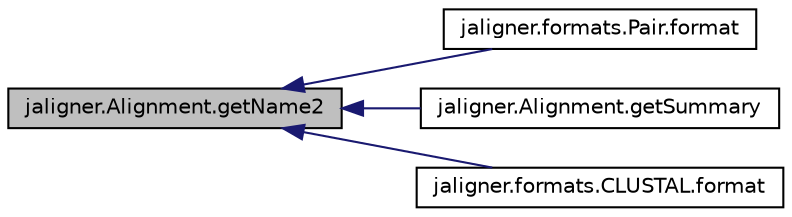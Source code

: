 digraph "jaligner.Alignment.getName2"
{
  edge [fontname="Helvetica",fontsize="10",labelfontname="Helvetica",labelfontsize="10"];
  node [fontname="Helvetica",fontsize="10",shape=record];
  rankdir="LR";
  Node1 [label="jaligner.Alignment.getName2",height=0.2,width=0.4,color="black", fillcolor="grey75", style="filled" fontcolor="black"];
  Node1 -> Node2 [dir="back",color="midnightblue",fontsize="10",style="solid"];
  Node2 [label="jaligner.formats.Pair.format",height=0.2,width=0.4,color="black", fillcolor="white", style="filled",URL="$classjaligner_1_1formats_1_1_pair.html#a79423bace5bde0dc17db106b044ade06"];
  Node1 -> Node3 [dir="back",color="midnightblue",fontsize="10",style="solid"];
  Node3 [label="jaligner.Alignment.getSummary",height=0.2,width=0.4,color="black", fillcolor="white", style="filled",URL="$classjaligner_1_1_alignment.html#a3d250e0dcf2923a86b99818754e81e98"];
  Node1 -> Node4 [dir="back",color="midnightblue",fontsize="10",style="solid"];
  Node4 [label="jaligner.formats.CLUSTAL.format",height=0.2,width=0.4,color="black", fillcolor="white", style="filled",URL="$classjaligner_1_1formats_1_1_c_l_u_s_t_a_l.html#a90a7e27321a5ccc925b3a55684821a54"];
}
